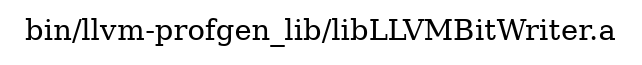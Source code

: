 digraph "bin/llvm-profgen_lib/libLLVMBitWriter.a" {
	label="bin/llvm-profgen_lib/libLLVMBitWriter.a";
	rankdir=LR;

}
